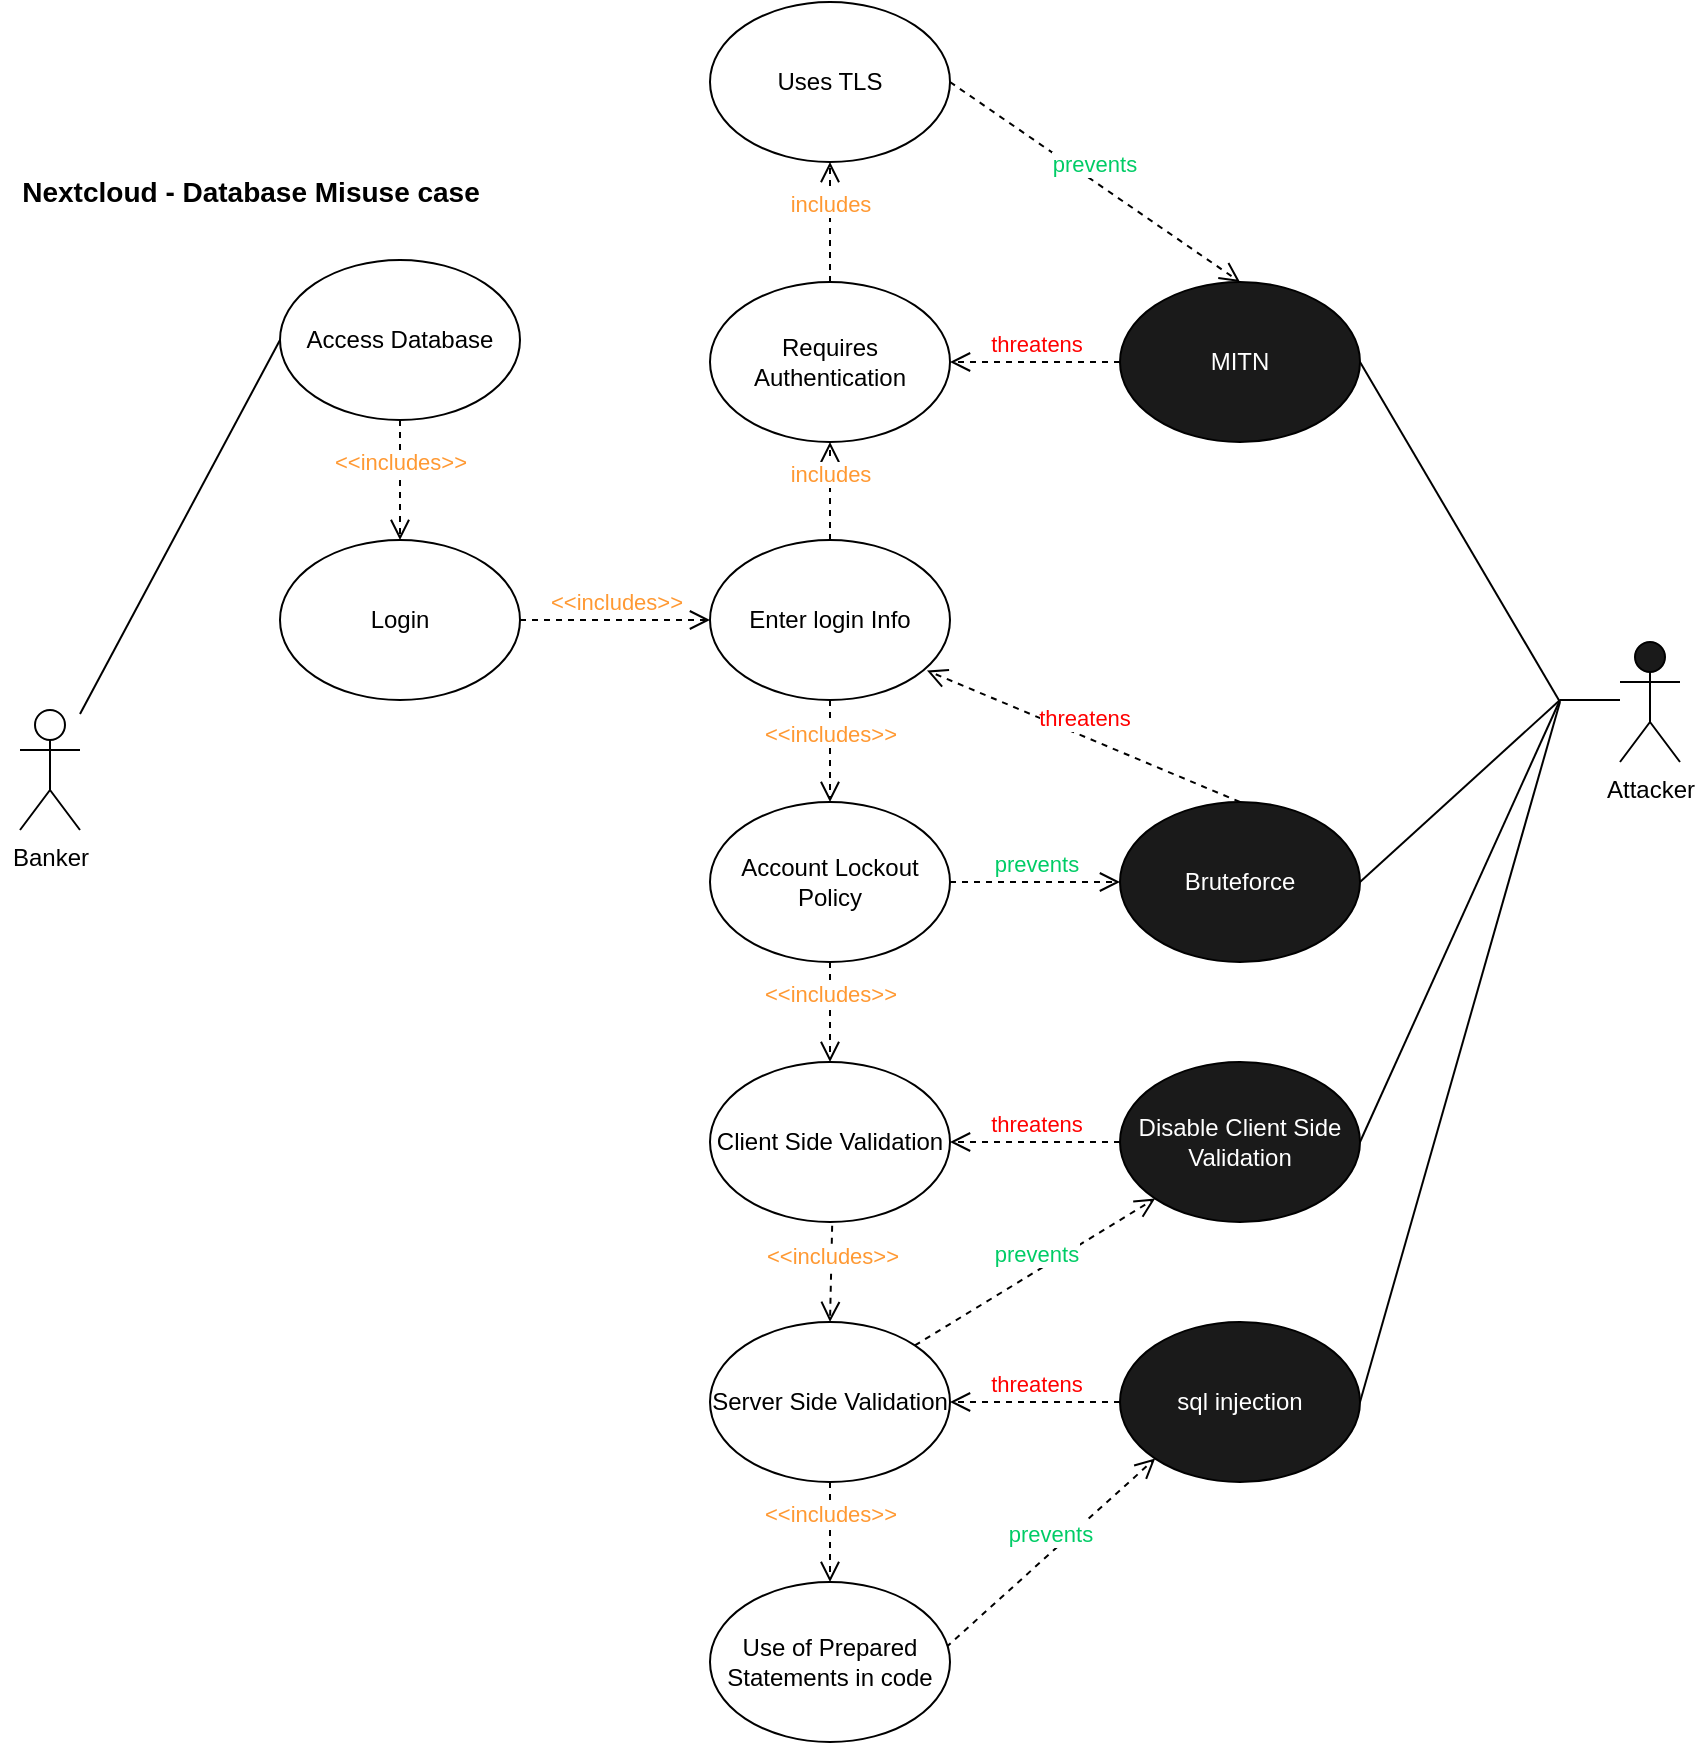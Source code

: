 <mxfile version="21.7.5" type="device">
  <diagram id="7q6WzZqFf9v9yzIv_zda" name="Use case">
    <mxGraphModel dx="1914" dy="981" grid="1" gridSize="10" guides="1" tooltips="1" connect="1" arrows="1" fold="1" page="1" pageScale="1" pageWidth="850" pageHeight="1100" background="#ffffff" math="0" shadow="0">
      <root>
        <mxCell id="0" />
        <mxCell id="1" parent="0" />
        <mxCell id="SSoZlEEdxV4zL4xD8buy-2" value="Banker" style="shape=umlActor;verticalLabelPosition=bottom;verticalAlign=top;html=1;outlineConnect=0;fillColor=#FFFFFF;" parent="1" vertex="1">
          <mxGeometry x="10" y="414" width="30" height="60" as="geometry" />
        </mxCell>
        <mxCell id="SSoZlEEdxV4zL4xD8buy-3" value="" style="endArrow=none;html=1;entryX=0;entryY=0.5;entryDx=0;entryDy=0;" parent="1" source="SSoZlEEdxV4zL4xD8buy-2" target="SSoZlEEdxV4zL4xD8buy-4" edge="1">
          <mxGeometry width="50" height="50" relative="1" as="geometry">
            <mxPoint x="40" y="391" as="sourcePoint" />
            <mxPoint x="130" y="391" as="targetPoint" />
          </mxGeometry>
        </mxCell>
        <mxCell id="SSoZlEEdxV4zL4xD8buy-4" value="Access Database" style="ellipse;whiteSpace=wrap;html=1;fillColor=#FFFFFF;" parent="1" vertex="1">
          <mxGeometry x="140" y="189" width="120" height="80" as="geometry" />
        </mxCell>
        <mxCell id="EGgrtP7-PYZIOP3BgwKZ-12" value="Attacker" style="shape=umlActor;verticalLabelPosition=bottom;verticalAlign=top;html=1;outlineConnect=0;fillColor=#1A1A1A;" parent="1" vertex="1">
          <mxGeometry x="810" y="380" width="30" height="60" as="geometry" />
        </mxCell>
        <mxCell id="EGgrtP7-PYZIOP3BgwKZ-13" value="Disable Client Side Validation" style="ellipse;whiteSpace=wrap;html=1;fillColor=#1A1A1A;fontColor=#FFFFFF;" parent="1" vertex="1">
          <mxGeometry x="560" y="590" width="120" height="80" as="geometry" />
        </mxCell>
        <mxCell id="EGgrtP7-PYZIOP3BgwKZ-17" value="Login" style="ellipse;whiteSpace=wrap;html=1;fillColor=#FFFFFF;" parent="1" vertex="1">
          <mxGeometry x="140" y="329" width="120" height="80" as="geometry" />
        </mxCell>
        <mxCell id="EGgrtP7-PYZIOP3BgwKZ-18" value="&amp;lt;&amp;lt;includes&amp;gt;&amp;gt;" style="html=1;verticalAlign=bottom;endArrow=open;dashed=1;endSize=8;curved=0;rounded=0;exitX=0.5;exitY=1;exitDx=0;exitDy=0;entryX=0.5;entryY=0;entryDx=0;entryDy=0;fontColor=#FF9933;" parent="1" source="SSoZlEEdxV4zL4xD8buy-4" target="EGgrtP7-PYZIOP3BgwKZ-17" edge="1">
          <mxGeometry relative="1" as="geometry">
            <mxPoint x="700" y="609" as="sourcePoint" />
            <mxPoint x="620" y="609" as="targetPoint" />
          </mxGeometry>
        </mxCell>
        <mxCell id="EGgrtP7-PYZIOP3BgwKZ-19" value="Enter login Info" style="ellipse;whiteSpace=wrap;html=1;fillColor=#FFFFFF;" parent="1" vertex="1">
          <mxGeometry x="355" y="329" width="120" height="80" as="geometry" />
        </mxCell>
        <mxCell id="EGgrtP7-PYZIOP3BgwKZ-20" value="&amp;lt;&amp;lt;includes&amp;gt;&amp;gt;" style="html=1;verticalAlign=bottom;endArrow=open;dashed=1;endSize=8;curved=0;rounded=0;exitX=1;exitY=0.5;exitDx=0;exitDy=0;entryX=0;entryY=0.5;entryDx=0;entryDy=0;fontColor=#FF9933;fontStyle=0" parent="1" source="EGgrtP7-PYZIOP3BgwKZ-17" target="EGgrtP7-PYZIOP3BgwKZ-19" edge="1">
          <mxGeometry relative="1" as="geometry">
            <mxPoint x="203" y="278" as="sourcePoint" />
            <mxPoint x="210" y="339" as="targetPoint" />
          </mxGeometry>
        </mxCell>
        <mxCell id="EGgrtP7-PYZIOP3BgwKZ-21" value="Account Lockout Policy" style="ellipse;whiteSpace=wrap;html=1;fillColor=#FFFFFF;" parent="1" vertex="1">
          <mxGeometry x="355" y="460" width="120" height="80" as="geometry" />
        </mxCell>
        <mxCell id="EGgrtP7-PYZIOP3BgwKZ-22" value="&amp;lt;&amp;lt;includes&amp;gt;&amp;gt;" style="html=1;verticalAlign=bottom;endArrow=open;dashed=1;endSize=8;curved=0;rounded=0;exitX=0.5;exitY=1;exitDx=0;exitDy=0;entryX=0.5;entryY=0;entryDx=0;entryDy=0;fontColor=#FF9933;fontStyle=0" parent="1" source="EGgrtP7-PYZIOP3BgwKZ-19" target="EGgrtP7-PYZIOP3BgwKZ-21" edge="1">
          <mxGeometry relative="1" as="geometry">
            <mxPoint x="270" y="379" as="sourcePoint" />
            <mxPoint x="365" y="379" as="targetPoint" />
          </mxGeometry>
        </mxCell>
        <mxCell id="EGgrtP7-PYZIOP3BgwKZ-23" value="Bruteforce" style="ellipse;whiteSpace=wrap;html=1;fillColor=#1A1A1A;fontColor=#FFFFFF;" parent="1" vertex="1">
          <mxGeometry x="560" y="460" width="120" height="80" as="geometry" />
        </mxCell>
        <mxCell id="EGgrtP7-PYZIOP3BgwKZ-24" value="prevents" style="html=1;verticalAlign=bottom;endArrow=open;dashed=1;endSize=8;curved=0;rounded=0;exitX=1;exitY=0.5;exitDx=0;exitDy=0;entryX=0;entryY=0.5;entryDx=0;entryDy=0;fontColor=#00CC66;fontStyle=0" parent="1" source="EGgrtP7-PYZIOP3BgwKZ-21" target="EGgrtP7-PYZIOP3BgwKZ-23" edge="1">
          <mxGeometry relative="1" as="geometry">
            <mxPoint x="425" y="419" as="sourcePoint" />
            <mxPoint x="425" y="489" as="targetPoint" />
          </mxGeometry>
        </mxCell>
        <mxCell id="EGgrtP7-PYZIOP3BgwKZ-25" value="threatens" style="html=1;verticalAlign=bottom;endArrow=open;dashed=1;endSize=8;curved=0;rounded=0;exitX=0.5;exitY=0;exitDx=0;exitDy=0;entryX=0.904;entryY=0.816;entryDx=0;entryDy=0;fontColor=#FF0000;fontStyle=0;entryPerimeter=0;" parent="1" source="EGgrtP7-PYZIOP3BgwKZ-23" target="EGgrtP7-PYZIOP3BgwKZ-19" edge="1">
          <mxGeometry relative="1" as="geometry">
            <mxPoint x="435" y="429" as="sourcePoint" />
            <mxPoint x="435" y="499" as="targetPoint" />
          </mxGeometry>
        </mxCell>
        <mxCell id="EGgrtP7-PYZIOP3BgwKZ-27" value="" style="endArrow=none;html=1;exitX=1;exitY=0.5;exitDx=0;exitDy=0;" parent="1" source="EGgrtP7-PYZIOP3BgwKZ-13" edge="1">
          <mxGeometry width="50" height="50" relative="1" as="geometry">
            <mxPoint x="690" y="636" as="sourcePoint" />
            <mxPoint x="780" y="409" as="targetPoint" />
          </mxGeometry>
        </mxCell>
        <mxCell id="EGgrtP7-PYZIOP3BgwKZ-28" value="" style="endArrow=none;html=1;" parent="1" edge="1">
          <mxGeometry width="50" height="50" relative="1" as="geometry">
            <mxPoint x="780" y="409" as="sourcePoint" />
            <mxPoint x="810" y="409" as="targetPoint" />
          </mxGeometry>
        </mxCell>
        <mxCell id="EGgrtP7-PYZIOP3BgwKZ-29" value="" style="endArrow=none;html=1;exitX=1;exitY=0.5;exitDx=0;exitDy=0;" parent="1" source="EGgrtP7-PYZIOP3BgwKZ-23" edge="1">
          <mxGeometry width="50" height="50" relative="1" as="geometry">
            <mxPoint x="650" y="606" as="sourcePoint" />
            <mxPoint x="780" y="409" as="targetPoint" />
          </mxGeometry>
        </mxCell>
        <mxCell id="EGgrtP7-PYZIOP3BgwKZ-30" value="Nextcloud - Database Misuse case" style="text;html=1;align=center;verticalAlign=middle;resizable=0;points=[];autosize=1;strokeColor=none;fillColor=none;fontStyle=1;fontSize=14;" parent="1" vertex="1">
          <mxGeometry y="140" width="250" height="30" as="geometry" />
        </mxCell>
        <mxCell id="9pojK9ZYNXiW30SJmVLu-2" value="Client Side Validation" style="ellipse;whiteSpace=wrap;html=1;fillColor=#FFFFFF;" parent="1" vertex="1">
          <mxGeometry x="355" y="590" width="120" height="80" as="geometry" />
        </mxCell>
        <mxCell id="9pojK9ZYNXiW30SJmVLu-3" value="&amp;lt;&amp;lt;includes&amp;gt;&amp;gt;" style="html=1;verticalAlign=bottom;endArrow=open;dashed=1;endSize=8;curved=0;rounded=0;exitX=0.5;exitY=1;exitDx=0;exitDy=0;entryX=0.5;entryY=0;entryDx=0;entryDy=0;fontColor=#FF9933;fontStyle=0" parent="1" source="EGgrtP7-PYZIOP3BgwKZ-21" target="9pojK9ZYNXiW30SJmVLu-2" edge="1">
          <mxGeometry relative="1" as="geometry">
            <mxPoint x="415" y="554" as="sourcePoint" />
            <mxPoint x="365" y="524" as="targetPoint" />
          </mxGeometry>
        </mxCell>
        <mxCell id="9pojK9ZYNXiW30SJmVLu-5" value="sql injection" style="ellipse;whiteSpace=wrap;html=1;fillColor=#1A1A1A;fontColor=#FFFFFF;" parent="1" vertex="1">
          <mxGeometry x="560" y="720" width="120" height="80" as="geometry" />
        </mxCell>
        <mxCell id="9pojK9ZYNXiW30SJmVLu-7" value="Server Side Validation" style="ellipse;whiteSpace=wrap;html=1;fillColor=#FFFFFF;" parent="1" vertex="1">
          <mxGeometry x="355" y="720" width="120" height="80" as="geometry" />
        </mxCell>
        <mxCell id="9pojK9ZYNXiW30SJmVLu-8" value="&amp;lt;&amp;lt;includes&amp;gt;&amp;gt;" style="html=1;verticalAlign=bottom;endArrow=open;dashed=1;endSize=8;curved=0;rounded=0;entryX=0.5;entryY=0;entryDx=0;entryDy=0;fontColor=#FF9933;fontStyle=0;exitX=0.509;exitY=1.024;exitDx=0;exitDy=0;exitPerimeter=0;" parent="1" source="9pojK9ZYNXiW30SJmVLu-2" target="9pojK9ZYNXiW30SJmVLu-7" edge="1">
          <mxGeometry relative="1" as="geometry">
            <mxPoint x="410" y="710" as="sourcePoint" />
            <mxPoint x="375" y="670" as="targetPoint" />
          </mxGeometry>
        </mxCell>
        <mxCell id="9pojK9ZYNXiW30SJmVLu-9" value="prevents" style="html=1;verticalAlign=bottom;endArrow=open;dashed=1;endSize=8;curved=0;rounded=0;fontColor=#00CC66;fontStyle=0;entryX=0;entryY=1;entryDx=0;entryDy=0;exitX=0.984;exitY=0.408;exitDx=0;exitDy=0;exitPerimeter=0;" parent="1" edge="1" target="9pojK9ZYNXiW30SJmVLu-5" source="BHQtuhGBkiGhtb0f2eE0-6">
          <mxGeometry relative="1" as="geometry">
            <mxPoint x="490" y="760" as="sourcePoint" />
            <mxPoint x="550" y="760" as="targetPoint" />
          </mxGeometry>
        </mxCell>
        <mxCell id="9pojK9ZYNXiW30SJmVLu-10" value="" style="endArrow=none;html=1;exitX=1;exitY=0.5;exitDx=0;exitDy=0;" parent="1" source="9pojK9ZYNXiW30SJmVLu-5" edge="1">
          <mxGeometry width="50" height="50" relative="1" as="geometry">
            <mxPoint x="690" y="640" as="sourcePoint" />
            <mxPoint x="780" y="410" as="targetPoint" />
          </mxGeometry>
        </mxCell>
        <mxCell id="BHQtuhGBkiGhtb0f2eE0-1" value="MITN" style="ellipse;whiteSpace=wrap;html=1;fillColor=#1A1A1A;fontColor=#FFFFFF;" vertex="1" parent="1">
          <mxGeometry x="560" y="200" width="120" height="80" as="geometry" />
        </mxCell>
        <mxCell id="BHQtuhGBkiGhtb0f2eE0-2" value="prevents" style="html=1;verticalAlign=bottom;endArrow=open;dashed=1;endSize=8;curved=0;rounded=0;exitX=1;exitY=0.5;exitDx=0;exitDy=0;entryX=0.5;entryY=0;entryDx=0;entryDy=0;fontColor=#00CC66;fontStyle=0" edge="1" parent="1" target="BHQtuhGBkiGhtb0f2eE0-1" source="BHQtuhGBkiGhtb0f2eE0-8">
          <mxGeometry relative="1" as="geometry">
            <mxPoint x="572" y="180" as="sourcePoint" />
            <mxPoint x="657.0" y="180.0" as="targetPoint" />
          </mxGeometry>
        </mxCell>
        <mxCell id="BHQtuhGBkiGhtb0f2eE0-3" value="threatens" style="html=1;verticalAlign=bottom;endArrow=open;dashed=1;endSize=8;curved=0;rounded=0;exitX=0;exitY=0.5;exitDx=0;exitDy=0;entryX=1;entryY=0.5;entryDx=0;entryDy=0;fontColor=#FF0000;fontStyle=0;" edge="1" parent="1" source="BHQtuhGBkiGhtb0f2eE0-1" target="BHQtuhGBkiGhtb0f2eE0-5">
          <mxGeometry relative="1" as="geometry">
            <mxPoint x="412" y="218" as="sourcePoint" />
            <mxPoint x="440" y="183" as="targetPoint" />
          </mxGeometry>
        </mxCell>
        <mxCell id="BHQtuhGBkiGhtb0f2eE0-4" value="" style="endArrow=none;html=1;exitX=1;exitY=0.5;exitDx=0;exitDy=0;" edge="1" parent="1" source="BHQtuhGBkiGhtb0f2eE0-1">
          <mxGeometry width="50" height="50" relative="1" as="geometry">
            <mxPoint x="627" y="395" as="sourcePoint" />
            <mxPoint x="780" y="410" as="targetPoint" />
          </mxGeometry>
        </mxCell>
        <mxCell id="BHQtuhGBkiGhtb0f2eE0-5" value="Requires Authentication" style="ellipse;whiteSpace=wrap;html=1;fillColor=#FFFFFF;" vertex="1" parent="1">
          <mxGeometry x="355" y="200" width="120" height="80" as="geometry" />
        </mxCell>
        <mxCell id="BHQtuhGBkiGhtb0f2eE0-6" value="Use of Prepared Statements in code" style="ellipse;whiteSpace=wrap;html=1;fillColor=#FFFFFF;" vertex="1" parent="1">
          <mxGeometry x="355" y="850" width="120" height="80" as="geometry" />
        </mxCell>
        <mxCell id="BHQtuhGBkiGhtb0f2eE0-7" value="includes" style="html=1;verticalAlign=bottom;endArrow=open;dashed=1;endSize=8;curved=0;rounded=0;exitX=0.5;exitY=0;exitDx=0;exitDy=0;entryX=0.5;entryY=1;entryDx=0;entryDy=0;fontColor=#FF9933;fontStyle=0" edge="1" parent="1" source="EGgrtP7-PYZIOP3BgwKZ-19" target="BHQtuhGBkiGhtb0f2eE0-5">
          <mxGeometry relative="1" as="geometry">
            <mxPoint x="425" y="419" as="sourcePoint" />
            <mxPoint x="425" y="470" as="targetPoint" />
          </mxGeometry>
        </mxCell>
        <mxCell id="BHQtuhGBkiGhtb0f2eE0-8" value="Uses TLS" style="ellipse;whiteSpace=wrap;html=1;fillColor=#FFFFFF;" vertex="1" parent="1">
          <mxGeometry x="355" y="60" width="120" height="80" as="geometry" />
        </mxCell>
        <mxCell id="BHQtuhGBkiGhtb0f2eE0-9" value="includes" style="html=1;verticalAlign=bottom;endArrow=open;dashed=1;endSize=8;curved=0;rounded=0;exitX=0.5;exitY=0;exitDx=0;exitDy=0;entryX=0.5;entryY=1;entryDx=0;entryDy=0;fontColor=#FF9933;fontStyle=0" edge="1" parent="1" source="BHQtuhGBkiGhtb0f2eE0-5" target="BHQtuhGBkiGhtb0f2eE0-8">
          <mxGeometry relative="1" as="geometry">
            <mxPoint x="414.58" y="179.5" as="sourcePoint" />
            <mxPoint x="414.58" y="130.5" as="targetPoint" />
          </mxGeometry>
        </mxCell>
        <mxCell id="BHQtuhGBkiGhtb0f2eE0-10" value="threatens" style="html=1;verticalAlign=bottom;endArrow=open;dashed=1;endSize=8;curved=0;rounded=0;exitX=0;exitY=0.5;exitDx=0;exitDy=0;entryX=1;entryY=0.5;entryDx=0;entryDy=0;fontColor=#FF0000;fontStyle=0;" edge="1" parent="1" source="EGgrtP7-PYZIOP3BgwKZ-13" target="9pojK9ZYNXiW30SJmVLu-2">
          <mxGeometry relative="1" as="geometry">
            <mxPoint x="620" y="720" as="sourcePoint" />
            <mxPoint x="475" y="635" as="targetPoint" />
          </mxGeometry>
        </mxCell>
        <mxCell id="BHQtuhGBkiGhtb0f2eE0-11" value="threatens" style="html=1;verticalAlign=bottom;endArrow=open;dashed=1;endSize=8;curved=0;rounded=0;exitX=0;exitY=0.5;exitDx=0;exitDy=0;entryX=1;entryY=0.5;entryDx=0;entryDy=0;fontColor=#FF0000;fontStyle=0;" edge="1" parent="1" source="9pojK9ZYNXiW30SJmVLu-5" target="9pojK9ZYNXiW30SJmVLu-7">
          <mxGeometry relative="1" as="geometry">
            <mxPoint x="560" y="775" as="sourcePoint" />
            <mxPoint x="415" y="690" as="targetPoint" />
          </mxGeometry>
        </mxCell>
        <mxCell id="BHQtuhGBkiGhtb0f2eE0-12" value="&amp;lt;&amp;lt;includes&amp;gt;&amp;gt;" style="html=1;verticalAlign=bottom;endArrow=open;dashed=1;endSize=8;curved=0;rounded=0;entryX=0.5;entryY=0;entryDx=0;entryDy=0;fontColor=#FF9933;fontStyle=0;exitX=0.5;exitY=1;exitDx=0;exitDy=0;" edge="1" parent="1" source="9pojK9ZYNXiW30SJmVLu-7" target="BHQtuhGBkiGhtb0f2eE0-6">
          <mxGeometry relative="1" as="geometry">
            <mxPoint x="415.5" y="792" as="sourcePoint" />
            <mxPoint x="414.5" y="840" as="targetPoint" />
          </mxGeometry>
        </mxCell>
        <mxCell id="BHQtuhGBkiGhtb0f2eE0-13" value="prevents" style="html=1;verticalAlign=bottom;endArrow=open;dashed=1;endSize=8;curved=0;rounded=0;fontColor=#00CC66;fontStyle=0;entryX=0;entryY=1;entryDx=0;entryDy=0;exitX=1;exitY=0;exitDx=0;exitDy=0;" edge="1" parent="1" source="9pojK9ZYNXiW30SJmVLu-7" target="EGgrtP7-PYZIOP3BgwKZ-13">
          <mxGeometry relative="1" as="geometry">
            <mxPoint x="460" y="725" as="sourcePoint" />
            <mxPoint x="565" y="630" as="targetPoint" />
          </mxGeometry>
        </mxCell>
      </root>
    </mxGraphModel>
  </diagram>
</mxfile>
